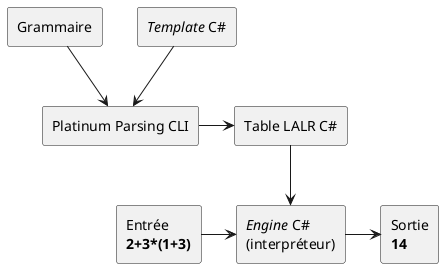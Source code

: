 @startuml

rectangle "Grammaire" as grammar
rectangle "Entrée\n<b>2+3*(1+3)</b>" as input
rectangle "<i>Template</i> C#" as template
rectangle "Table LALR C#" as table
rectangle "Platinum Parsing CLI" as cli
rectangle "<i>Engine</i> C#\n(interpréteur)" as engine
rectangle "Sortie\n<b>14</b>" as output

grammar --> cli
template --> cli
cli -> table
table --> engine
input -> engine
engine -> output

@enduml
